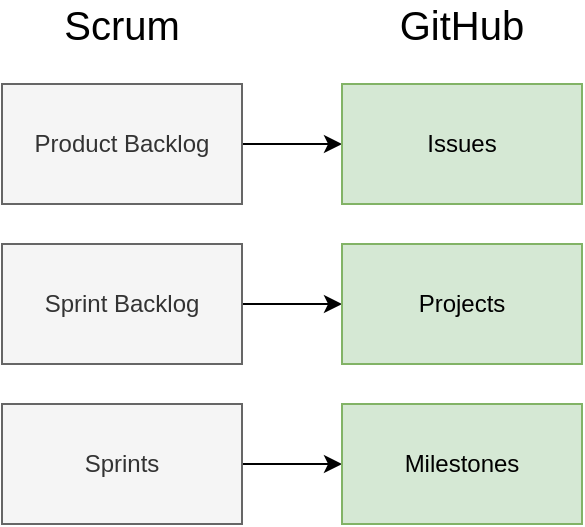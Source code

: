 <mxfile version="14.1.8" type="device"><diagram id="u1c4uafE5aRfmWyLmTUN" name="Page-1"><mxGraphModel dx="1086" dy="816" grid="1" gridSize="10" guides="1" tooltips="1" connect="1" arrows="1" fold="1" page="1" pageScale="1" pageWidth="1169" pageHeight="827" math="0" shadow="0"><root><mxCell id="0"/><mxCell id="1" parent="0"/><mxCell id="3U3bCJC34o0spMjsbHJy-1" value="&lt;font style=&quot;font-size: 20px&quot;&gt;Scrum&lt;/font&gt;" style="text;html=1;strokeColor=none;fillColor=none;align=center;verticalAlign=middle;whiteSpace=wrap;rounded=0;" vertex="1" parent="1"><mxGeometry x="160" y="110" width="40" height="20" as="geometry"/></mxCell><mxCell id="3U3bCJC34o0spMjsbHJy-2" value="&lt;font style=&quot;font-size: 20px&quot;&gt;GitHub&lt;/font&gt;" style="text;html=1;strokeColor=none;fillColor=none;align=center;verticalAlign=middle;whiteSpace=wrap;rounded=0;" vertex="1" parent="1"><mxGeometry x="330" y="110" width="40" height="20" as="geometry"/></mxCell><mxCell id="3U3bCJC34o0spMjsbHJy-7" style="edgeStyle=orthogonalEdgeStyle;rounded=0;orthogonalLoop=1;jettySize=auto;html=1;exitX=1;exitY=0.5;exitDx=0;exitDy=0;entryX=0;entryY=0.5;entryDx=0;entryDy=0;" edge="1" parent="1" source="3U3bCJC34o0spMjsbHJy-3" target="3U3bCJC34o0spMjsbHJy-6"><mxGeometry relative="1" as="geometry"/></mxCell><mxCell id="3U3bCJC34o0spMjsbHJy-3" value="Product Backlog" style="rounded=0;whiteSpace=wrap;html=1;fillColor=#f5f5f5;strokeColor=#666666;fontColor=#333333;" vertex="1" parent="1"><mxGeometry x="120" y="150" width="120" height="60" as="geometry"/></mxCell><mxCell id="3U3bCJC34o0spMjsbHJy-10" style="edgeStyle=orthogonalEdgeStyle;rounded=0;orthogonalLoop=1;jettySize=auto;html=1;exitX=1;exitY=0.5;exitDx=0;exitDy=0;entryX=0;entryY=0.5;entryDx=0;entryDy=0;" edge="1" parent="1" source="3U3bCJC34o0spMjsbHJy-4" target="3U3bCJC34o0spMjsbHJy-9"><mxGeometry relative="1" as="geometry"/></mxCell><mxCell id="3U3bCJC34o0spMjsbHJy-4" value="Sprint Backlog" style="rounded=0;whiteSpace=wrap;html=1;fillColor=#f5f5f5;strokeColor=#666666;fontColor=#333333;" vertex="1" parent="1"><mxGeometry x="120" y="230" width="120" height="60" as="geometry"/></mxCell><mxCell id="3U3bCJC34o0spMjsbHJy-11" style="edgeStyle=orthogonalEdgeStyle;rounded=0;orthogonalLoop=1;jettySize=auto;html=1;exitX=1;exitY=0.5;exitDx=0;exitDy=0;entryX=0;entryY=0.5;entryDx=0;entryDy=0;" edge="1" parent="1" source="3U3bCJC34o0spMjsbHJy-5" target="3U3bCJC34o0spMjsbHJy-8"><mxGeometry relative="1" as="geometry"/></mxCell><mxCell id="3U3bCJC34o0spMjsbHJy-5" value="Sprints" style="rounded=0;whiteSpace=wrap;html=1;fillColor=#f5f5f5;strokeColor=#666666;fontColor=#333333;" vertex="1" parent="1"><mxGeometry x="120" y="310" width="120" height="60" as="geometry"/></mxCell><mxCell id="3U3bCJC34o0spMjsbHJy-6" value="Issues" style="rounded=0;whiteSpace=wrap;html=1;fillColor=#d5e8d4;strokeColor=#82b366;" vertex="1" parent="1"><mxGeometry x="290" y="150" width="120" height="60" as="geometry"/></mxCell><mxCell id="3U3bCJC34o0spMjsbHJy-8" value="Milestones" style="rounded=0;whiteSpace=wrap;html=1;fillColor=#d5e8d4;strokeColor=#82b366;" vertex="1" parent="1"><mxGeometry x="290" y="310" width="120" height="60" as="geometry"/></mxCell><mxCell id="3U3bCJC34o0spMjsbHJy-9" value="Projects" style="rounded=0;whiteSpace=wrap;html=1;fillColor=#d5e8d4;strokeColor=#82b366;" vertex="1" parent="1"><mxGeometry x="290" y="230" width="120" height="60" as="geometry"/></mxCell></root></mxGraphModel></diagram></mxfile>